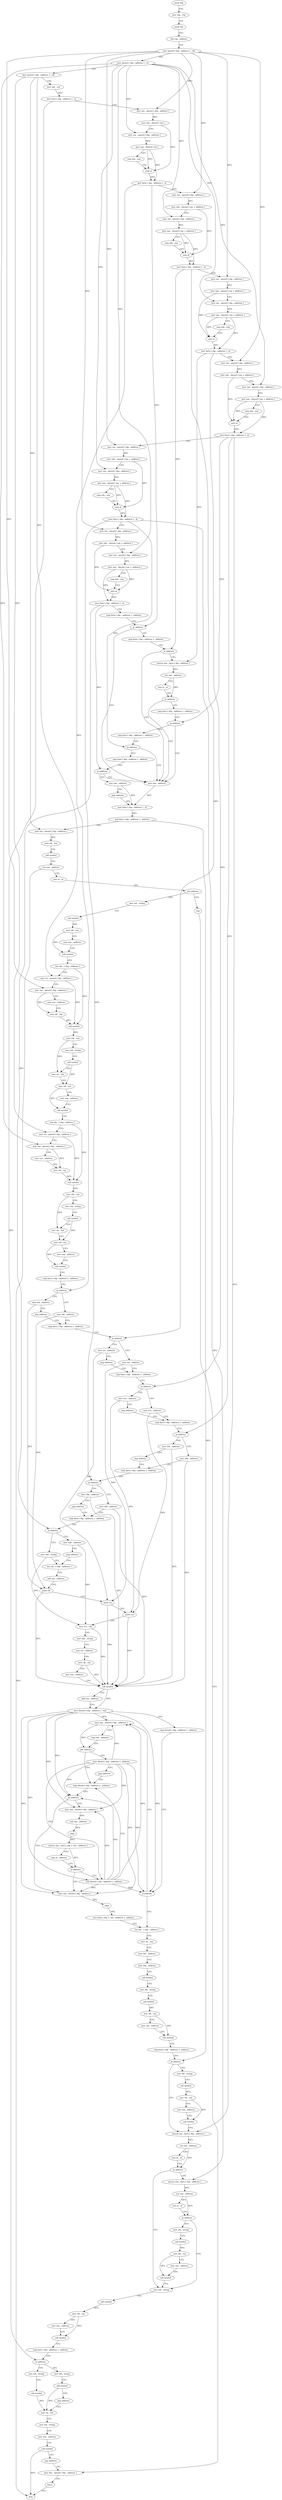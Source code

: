 digraph "func" {
"4346256" [label = "push rbp" ]
"4346257" [label = "mov rbp , rsp" ]
"4346260" [label = "push rbx" ]
"4346261" [label = "sub rsp , address" ]
"4346268" [label = "mov qword [ rbp - address ] , rdi" ]
"4346275" [label = "mov qword [ rbp - address ] , rsi" ]
"4346282" [label = "mov qword [ rbp - address ] , rdx" ]
"4346289" [label = "mov eax , ecx" ]
"4346291" [label = "mov byte [ rbp - address ] , al" ]
"4346297" [label = "mov rax , qword [ rbp - address ]" ]
"4346304" [label = "mov edx , dword [ rax ]" ]
"4346306" [label = "mov rax , qword [ rbp - address ]" ]
"4346313" [label = "mov eax , dword [ rax ]" ]
"4346315" [label = "cmp edx , eax" ]
"4346317" [label = "sete al" ]
"4346320" [label = "mov byte [ rbp - address ] , al" ]
"4346323" [label = "mov rax , qword [ rbp - address ]" ]
"4346330" [label = "mov edx , dword [ rax + address ]" ]
"4346333" [label = "mov rax , qword [ rbp - address ]" ]
"4346340" [label = "mov eax , dword [ rax + address ]" ]
"4346343" [label = "cmp edx , eax" ]
"4346345" [label = "sete al" ]
"4346348" [label = "mov byte [ rbp - address ] , al" ]
"4346351" [label = "mov rax , qword [ rbp - address ]" ]
"4346358" [label = "mov edx , dword [ rax + address ]" ]
"4346361" [label = "mov rax , qword [ rbp - address ]" ]
"4346368" [label = "mov eax , dword [ rax + address ]" ]
"4346371" [label = "cmp edx , eax" ]
"4346373" [label = "sete al" ]
"4346376" [label = "mov byte [ rbp - address ] , al" ]
"4346379" [label = "mov rax , qword [ rbp - address ]" ]
"4346386" [label = "mov edx , dword [ rax + address ]" ]
"4346389" [label = "mov rax , qword [ rbp - address ]" ]
"4346396" [label = "mov eax , dword [ rax + address ]" ]
"4346399" [label = "cmp edx , eax" ]
"4346401" [label = "sete al" ]
"4346404" [label = "mov byte [ rbp - address ] , al" ]
"4346407" [label = "mov rax , qword [ rbp - address ]" ]
"4346414" [label = "mov edx , dword [ rax + address ]" ]
"4346417" [label = "mov rax , qword [ rbp - address ]" ]
"4346424" [label = "mov eax , dword [ rax + address ]" ]
"4346427" [label = "cmp edx , eax" ]
"4346429" [label = "sete al" ]
"4346432" [label = "mov byte [ rbp - address ] , al" ]
"4346435" [label = "mov rax , qword [ rbp - address ]" ]
"4346442" [label = "mov edx , dword [ rax + address ]" ]
"4346445" [label = "mov rax , qword [ rbp - address ]" ]
"4346452" [label = "mov eax , dword [ rax + address ]" ]
"4346455" [label = "cmp edx , eax" ]
"4346457" [label = "sete al" ]
"4346460" [label = "mov byte [ rbp - address ] , al" ]
"4346463" [label = "cmp byte [ rbp - address ] , address" ]
"4346467" [label = "je address" ]
"4346511" [label = "mov eax , address" ]
"4346469" [label = "cmp byte [ rbp - address ] , address" ]
"4346516" [label = "mov byte [ rbp - address ] , al" ]
"4346473" [label = "je address" ]
"4346475" [label = "movzx eax , byte [ rbp - address ]" ]
"4347101" [label = "nop" ]
"4347102" [label = "mov rbx , qword [ rbp - address ]" ]
"4346549" [label = "mov edi , string" ]
"4346554" [label = "call symbol" ]
"4346559" [label = "mov rdi , rax" ]
"4346562" [label = "mov eax , address" ]
"4346567" [label = "call symbol" ]
"4346572" [label = "lea rdx , [ rbp - address ]" ]
"4346576" [label = "mov rsi , qword [ rbp - address ]" ]
"4346583" [label = "mov rax , qword [ rbp - address ]" ]
"4346590" [label = "mov ecx , address" ]
"4346595" [label = "mov rdi , rax" ]
"4346598" [label = "call symbol" ]
"4346603" [label = "mov rbx , rax" ]
"4346606" [label = "mov edi , string" ]
"4346611" [label = "call symbol" ]
"4346616" [label = "mov rsi , rbx" ]
"4346619" [label = "mov rdi , rax" ]
"4346622" [label = "mov eax , address" ]
"4346627" [label = "call symbol" ]
"4346632" [label = "lea rdx , [ rbp - address ]" ]
"4346636" [label = "mov rsi , qword [ rbp - address ]" ]
"4346643" [label = "mov rax , qword [ rbp - address ]" ]
"4346650" [label = "mov ecx , address" ]
"4346655" [label = "mov rdi , rax" ]
"4346658" [label = "call symbol" ]
"4346663" [label = "mov rbx , rax" ]
"4346666" [label = "mov edi , string" ]
"4346671" [label = "call symbol" ]
"4346676" [label = "mov rsi , rbx" ]
"4346679" [label = "mov rdi , rax" ]
"4346682" [label = "mov eax , address" ]
"4346687" [label = "call symbol" ]
"4346692" [label = "cmp byte [ rbp - address ] , address" ]
"4346696" [label = "je address" ]
"4346705" [label = "mov edi , address" ]
"4346698" [label = "mov edi , address" ]
"4346479" [label = "xor eax , address" ]
"4346482" [label = "test al , al" ]
"4346484" [label = "je address" ]
"4346486" [label = "cmp byte [ rbp - address ] , address" ]
"4346710" [label = "cmp byte [ rbp - address ] , address" ]
"4346703" [label = "jmp address" ]
"4346490" [label = "je address" ]
"4346492" [label = "cmp byte [ rbp - address ] , address" ]
"4346723" [label = "mov esi , address" ]
"4346728" [label = "cmp byte [ rbp - address ] , address" ]
"4346716" [label = "mov esi , address" ]
"4346721" [label = "jmp address" ]
"4346714" [label = "je address" ]
"4346496" [label = "je address" ]
"4346498" [label = "cmp byte [ rbp - address ] , address" ]
"4346741" [label = "mov ecx , address" ]
"4346746" [label = "cmp byte [ rbp - address ] , address" ]
"4346734" [label = "mov ecx , address" ]
"4346739" [label = "jmp address" ]
"4346732" [label = "je address" ]
"4346502" [label = "je address" ]
"4346504" [label = "mov eax , address" ]
"4346760" [label = "mov r9d , address" ]
"4346766" [label = "cmp byte [ rbp - address ] , address" ]
"4346752" [label = "mov r9d , address" ]
"4346758" [label = "jmp address" ]
"4346750" [label = "je address" ]
"4346509" [label = "jmp address" ]
"4346780" [label = "mov r8d , address" ]
"4346786" [label = "cmp byte [ rbp - address ] , address" ]
"4346772" [label = "mov r8d , address" ]
"4346778" [label = "jmp address" ]
"4346770" [label = "je address" ]
"4346519" [label = "and byte [ rbp - address ] , address" ]
"4346523" [label = "mov rax , qword [ rbp - address ]" ]
"4346530" [label = "mov rdi , rax" ]
"4346533" [label = "call symbol" ]
"4346538" [label = "xor eax , address" ]
"4346541" [label = "test al , al" ]
"4346543" [label = "jne address" ]
"4346799" [label = "mov edx , string" ]
"4346804" [label = "lea rax , [ rbp - address ]" ]
"4346792" [label = "mov edx , address" ]
"4346797" [label = "jmp address" ]
"4346790" [label = "je address" ]
"4346908" [label = "lea rax , [ rbp - address ]" ]
"4346912" [label = "mov rsi , rax" ]
"4346915" [label = "mov edi , address" ]
"4346920" [label = "mov eax , address" ]
"4346925" [label = "call symbol" ]
"4346930" [label = "mov edi , string" ]
"4346935" [label = "call symbol" ]
"4346940" [label = "mov rdi , rax" ]
"4346943" [label = "mov eax , address" ]
"4346948" [label = "call symbol" ]
"4346953" [label = "cmp byte [ rbp - address ] , address" ]
"4346957" [label = "je address" ]
"4346982" [label = "movzx eax , byte [ rbp - address ]" ]
"4346959" [label = "mov edi , string" ]
"4346854" [label = "mov eax , dword [ rbp - address ]" ]
"4346857" [label = "cmp eax , address" ]
"4346860" [label = "jbe address" ]
"4346875" [label = "cmp dword [ rbp - address ] , address" ]
"4346862" [label = "mov dword [ rbp - address ] , address" ]
"4346808" [label = "sub rsp , address" ]
"4346812" [label = "push rdi" ]
"4346813" [label = "push rsi" ]
"4346814" [label = "push rcx" ]
"4346815" [label = "mov rcx , rdx" ]
"4346818" [label = "mov edx , string" ]
"4346823" [label = "mov esi , address" ]
"4346828" [label = "mov rdi , rax" ]
"4346831" [label = "mov eax , address" ]
"4346836" [label = "call symbol" ]
"4346841" [label = "add rsp , address" ]
"4346845" [label = "mov dword [ rbp - address ] , eax" ]
"4346848" [label = "cmp dword [ rbp - address ] , address" ]
"4346852" [label = "js address" ]
"4346986" [label = "xor eax , address" ]
"4346989" [label = "test al , al" ]
"4346991" [label = "je address" ]
"4347027" [label = "mov edi , string" ]
"4346993" [label = "movzx eax , byte [ rbp - address ]" ]
"4346964" [label = "call symbol" ]
"4346969" [label = "mov rdi , rax" ]
"4346972" [label = "mov eax , address" ]
"4346977" [label = "call symbol" ]
"4346879" [label = "jle address" ]
"4346898" [label = "mov eax , dword [ rbp - address ]" ]
"4346881" [label = "mov eax , dword [ rbp - address ]" ]
"4346869" [label = "jmp address" ]
"4347032" [label = "call symbol" ]
"4347037" [label = "mov rdi , rax" ]
"4347040" [label = "mov eax , address" ]
"4347045" [label = "call symbol" ]
"4347050" [label = "cmp byte [ rbp - address ] , address" ]
"4347057" [label = "je address" ]
"4347071" [label = "mov edi , string" ]
"4347059" [label = "mov edi , string" ]
"4346997" [label = "xor eax , address" ]
"4347000" [label = "test al , al" ]
"4347002" [label = "je address" ]
"4347004" [label = "mov edi , string" ]
"4346901" [label = "cdqe" ]
"4346903" [label = "mov byte [ rbp + rax - address ] , address" ]
"4346884" [label = "sub eax , address" ]
"4346887" [label = "cdqe" ]
"4346889" [label = "movzx eax , byte [ rbp + rax - address ]" ]
"4346894" [label = "cmp al , address" ]
"4346896" [label = "je address" ]
"4346871" [label = "sub dword [ rbp - address ] , address" ]
"4347076" [label = "call symbol" ]
"4347081" [label = "mov rsi , rax" ]
"4347064" [label = "call symbol" ]
"4347069" [label = "jmp address" ]
"4347009" [label = "call symbol" ]
"4347014" [label = "mov rdi , rax" ]
"4347017" [label = "mov eax , address" ]
"4347022" [label = "call symbol" ]
"4347106" [label = "leave" ]
"4347107" [label = "retn" ]
"4347084" [label = "mov edi , string" ]
"4347089" [label = "mov eax , address" ]
"4347094" [label = "call symbol" ]
"4347099" [label = "jmp address" ]
"4346256" -> "4346257" [ label = "CFG" ]
"4346257" -> "4346260" [ label = "CFG" ]
"4346260" -> "4346261" [ label = "CFG" ]
"4346261" -> "4346268" [ label = "CFG" ]
"4346268" -> "4346275" [ label = "CFG" ]
"4346268" -> "4346297" [ label = "DFG" ]
"4346268" -> "4346323" [ label = "DFG" ]
"4346268" -> "4346351" [ label = "DFG" ]
"4346268" -> "4346379" [ label = "DFG" ]
"4346268" -> "4346407" [ label = "DFG" ]
"4346268" -> "4346435" [ label = "DFG" ]
"4346268" -> "4346583" [ label = "DFG" ]
"4346275" -> "4346282" [ label = "CFG" ]
"4346275" -> "4346306" [ label = "DFG" ]
"4346275" -> "4346333" [ label = "DFG" ]
"4346275" -> "4346361" [ label = "DFG" ]
"4346275" -> "4346389" [ label = "DFG" ]
"4346275" -> "4346417" [ label = "DFG" ]
"4346275" -> "4346445" [ label = "DFG" ]
"4346275" -> "4346643" [ label = "DFG" ]
"4346282" -> "4346289" [ label = "CFG" ]
"4346282" -> "4346523" [ label = "DFG" ]
"4346282" -> "4346576" [ label = "DFG" ]
"4346282" -> "4346636" [ label = "DFG" ]
"4346289" -> "4346291" [ label = "DFG" ]
"4346291" -> "4346297" [ label = "CFG" ]
"4346291" -> "4347057" [ label = "DFG" ]
"4346297" -> "4346304" [ label = "DFG" ]
"4346304" -> "4346306" [ label = "CFG" ]
"4346304" -> "4346317" [ label = "DFG" ]
"4346306" -> "4346313" [ label = "DFG" ]
"4346313" -> "4346315" [ label = "CFG" ]
"4346313" -> "4346317" [ label = "DFG" ]
"4346313" -> "4346320" [ label = "DFG" ]
"4346315" -> "4346317" [ label = "CFG" ]
"4346317" -> "4346320" [ label = "DFG" ]
"4346320" -> "4346323" [ label = "CFG" ]
"4346320" -> "4346467" [ label = "DFG" ]
"4346320" -> "4346696" [ label = "DFG" ]
"4346323" -> "4346330" [ label = "DFG" ]
"4346330" -> "4346333" [ label = "CFG" ]
"4346330" -> "4346345" [ label = "DFG" ]
"4346333" -> "4346340" [ label = "DFG" ]
"4346340" -> "4346343" [ label = "CFG" ]
"4346340" -> "4346345" [ label = "DFG" ]
"4346340" -> "4346348" [ label = "DFG" ]
"4346343" -> "4346345" [ label = "CFG" ]
"4346345" -> "4346348" [ label = "DFG" ]
"4346348" -> "4346351" [ label = "CFG" ]
"4346348" -> "4346473" [ label = "DFG" ]
"4346348" -> "4346714" [ label = "DFG" ]
"4346351" -> "4346358" [ label = "DFG" ]
"4346358" -> "4346361" [ label = "CFG" ]
"4346358" -> "4346373" [ label = "DFG" ]
"4346361" -> "4346368" [ label = "DFG" ]
"4346368" -> "4346371" [ label = "CFG" ]
"4346368" -> "4346373" [ label = "DFG" ]
"4346368" -> "4346376" [ label = "DFG" ]
"4346371" -> "4346373" [ label = "CFG" ]
"4346373" -> "4346376" [ label = "DFG" ]
"4346376" -> "4346379" [ label = "CFG" ]
"4346376" -> "4346475" [ label = "DFG" ]
"4346376" -> "4346732" [ label = "DFG" ]
"4346379" -> "4346386" [ label = "DFG" ]
"4346386" -> "4346389" [ label = "CFG" ]
"4346386" -> "4346401" [ label = "DFG" ]
"4346389" -> "4346396" [ label = "DFG" ]
"4346396" -> "4346399" [ label = "CFG" ]
"4346396" -> "4346401" [ label = "DFG" ]
"4346396" -> "4346404" [ label = "DFG" ]
"4346399" -> "4346401" [ label = "CFG" ]
"4346401" -> "4346404" [ label = "DFG" ]
"4346404" -> "4346407" [ label = "CFG" ]
"4346404" -> "4346490" [ label = "DFG" ]
"4346404" -> "4346750" [ label = "DFG" ]
"4346404" -> "4346982" [ label = "DFG" ]
"4346407" -> "4346414" [ label = "DFG" ]
"4346414" -> "4346417" [ label = "CFG" ]
"4346414" -> "4346429" [ label = "DFG" ]
"4346417" -> "4346424" [ label = "DFG" ]
"4346424" -> "4346427" [ label = "CFG" ]
"4346424" -> "4346429" [ label = "DFG" ]
"4346424" -> "4346432" [ label = "DFG" ]
"4346427" -> "4346429" [ label = "CFG" ]
"4346429" -> "4346432" [ label = "DFG" ]
"4346432" -> "4346435" [ label = "CFG" ]
"4346432" -> "4346496" [ label = "DFG" ]
"4346432" -> "4346770" [ label = "DFG" ]
"4346432" -> "4346993" [ label = "DFG" ]
"4346435" -> "4346442" [ label = "DFG" ]
"4346442" -> "4346445" [ label = "CFG" ]
"4346442" -> "4346457" [ label = "DFG" ]
"4346445" -> "4346452" [ label = "DFG" ]
"4346452" -> "4346455" [ label = "CFG" ]
"4346452" -> "4346457" [ label = "DFG" ]
"4346452" -> "4346460" [ label = "DFG" ]
"4346455" -> "4346457" [ label = "CFG" ]
"4346457" -> "4346460" [ label = "DFG" ]
"4346460" -> "4346463" [ label = "CFG" ]
"4346460" -> "4346502" [ label = "DFG" ]
"4346460" -> "4346790" [ label = "DFG" ]
"4346463" -> "4346467" [ label = "CFG" ]
"4346467" -> "4346511" [ label = "CFG" ]
"4346467" -> "4346469" [ label = "CFG" ]
"4346511" -> "4346516" [ label = "DFG" ]
"4346469" -> "4346473" [ label = "CFG" ]
"4346516" -> "4346519" [ label = "DFG" ]
"4346473" -> "4346511" [ label = "CFG" ]
"4346473" -> "4346475" [ label = "CFG" ]
"4346475" -> "4346479" [ label = "DFG" ]
"4347101" -> "4347102" [ label = "CFG" ]
"4347102" -> "4347106" [ label = "CFG" ]
"4346549" -> "4346554" [ label = "CFG" ]
"4346554" -> "4346559" [ label = "DFG" ]
"4346559" -> "4346562" [ label = "CFG" ]
"4346559" -> "4346567" [ label = "DFG" ]
"4346562" -> "4346567" [ label = "CFG" ]
"4346567" -> "4346572" [ label = "CFG" ]
"4346572" -> "4346576" [ label = "CFG" ]
"4346572" -> "4346598" [ label = "DFG" ]
"4346576" -> "4346583" [ label = "CFG" ]
"4346576" -> "4346598" [ label = "DFG" ]
"4346583" -> "4346590" [ label = "CFG" ]
"4346583" -> "4346595" [ label = "DFG" ]
"4346590" -> "4346595" [ label = "CFG" ]
"4346595" -> "4346598" [ label = "DFG" ]
"4346598" -> "4346603" [ label = "DFG" ]
"4346603" -> "4346606" [ label = "CFG" ]
"4346603" -> "4346616" [ label = "DFG" ]
"4346606" -> "4346611" [ label = "CFG" ]
"4346611" -> "4346616" [ label = "CFG" ]
"4346611" -> "4346619" [ label = "DFG" ]
"4346616" -> "4346619" [ label = "CFG" ]
"4346619" -> "4346622" [ label = "CFG" ]
"4346619" -> "4346627" [ label = "DFG" ]
"4346622" -> "4346627" [ label = "CFG" ]
"4346627" -> "4346632" [ label = "CFG" ]
"4346632" -> "4346636" [ label = "CFG" ]
"4346632" -> "4346658" [ label = "DFG" ]
"4346636" -> "4346643" [ label = "CFG" ]
"4346636" -> "4346658" [ label = "DFG" ]
"4346643" -> "4346650" [ label = "CFG" ]
"4346643" -> "4346655" [ label = "DFG" ]
"4346650" -> "4346655" [ label = "CFG" ]
"4346655" -> "4346658" [ label = "DFG" ]
"4346658" -> "4346663" [ label = "DFG" ]
"4346663" -> "4346666" [ label = "CFG" ]
"4346663" -> "4346676" [ label = "DFG" ]
"4346666" -> "4346671" [ label = "CFG" ]
"4346671" -> "4346676" [ label = "CFG" ]
"4346671" -> "4346679" [ label = "DFG" ]
"4346676" -> "4346679" [ label = "CFG" ]
"4346679" -> "4346682" [ label = "CFG" ]
"4346679" -> "4346687" [ label = "DFG" ]
"4346682" -> "4346687" [ label = "CFG" ]
"4346687" -> "4346692" [ label = "CFG" ]
"4346692" -> "4346696" [ label = "CFG" ]
"4346696" -> "4346705" [ label = "CFG" ]
"4346696" -> "4346698" [ label = "CFG" ]
"4346705" -> "4346710" [ label = "CFG" ]
"4346705" -> "4346812" [ label = "DFG" ]
"4346698" -> "4346703" [ label = "CFG" ]
"4346698" -> "4346812" [ label = "DFG" ]
"4346479" -> "4346482" [ label = "CFG" ]
"4346479" -> "4346484" [ label = "DFG" ]
"4346482" -> "4346484" [ label = "CFG" ]
"4346484" -> "4346511" [ label = "CFG" ]
"4346484" -> "4346486" [ label = "CFG" ]
"4346486" -> "4346490" [ label = "CFG" ]
"4346710" -> "4346714" [ label = "CFG" ]
"4346703" -> "4346710" [ label = "CFG" ]
"4346490" -> "4346511" [ label = "CFG" ]
"4346490" -> "4346492" [ label = "CFG" ]
"4346492" -> "4346496" [ label = "CFG" ]
"4346723" -> "4346728" [ label = "CFG" ]
"4346723" -> "4346813" [ label = "DFG" ]
"4346728" -> "4346732" [ label = "CFG" ]
"4346716" -> "4346721" [ label = "CFG" ]
"4346716" -> "4346813" [ label = "DFG" ]
"4346721" -> "4346728" [ label = "CFG" ]
"4346714" -> "4346723" [ label = "CFG" ]
"4346714" -> "4346716" [ label = "CFG" ]
"4346496" -> "4346511" [ label = "CFG" ]
"4346496" -> "4346498" [ label = "CFG" ]
"4346498" -> "4346502" [ label = "CFG" ]
"4346741" -> "4346746" [ label = "CFG" ]
"4346741" -> "4346814" [ label = "DFG" ]
"4346746" -> "4346750" [ label = "CFG" ]
"4346734" -> "4346739" [ label = "CFG" ]
"4346734" -> "4346814" [ label = "DFG" ]
"4346739" -> "4346746" [ label = "CFG" ]
"4346732" -> "4346741" [ label = "CFG" ]
"4346732" -> "4346734" [ label = "CFG" ]
"4346502" -> "4346511" [ label = "CFG" ]
"4346502" -> "4346504" [ label = "CFG" ]
"4346504" -> "4346509" [ label = "CFG" ]
"4346504" -> "4346516" [ label = "DFG" ]
"4346760" -> "4346766" [ label = "CFG" ]
"4346760" -> "4346836" [ label = "DFG" ]
"4346766" -> "4346770" [ label = "CFG" ]
"4346752" -> "4346758" [ label = "CFG" ]
"4346752" -> "4346836" [ label = "DFG" ]
"4346758" -> "4346766" [ label = "CFG" ]
"4346750" -> "4346760" [ label = "CFG" ]
"4346750" -> "4346752" [ label = "CFG" ]
"4346509" -> "4346516" [ label = "CFG" ]
"4346780" -> "4346786" [ label = "CFG" ]
"4346780" -> "4346836" [ label = "DFG" ]
"4346786" -> "4346790" [ label = "CFG" ]
"4346772" -> "4346778" [ label = "CFG" ]
"4346772" -> "4346836" [ label = "DFG" ]
"4346778" -> "4346786" [ label = "CFG" ]
"4346770" -> "4346780" [ label = "CFG" ]
"4346770" -> "4346772" [ label = "CFG" ]
"4346519" -> "4346523" [ label = "CFG" ]
"4346519" -> "4346957" [ label = "DFG" ]
"4346523" -> "4346530" [ label = "DFG" ]
"4346530" -> "4346533" [ label = "CFG" ]
"4346533" -> "4346538" [ label = "CFG" ]
"4346538" -> "4346541" [ label = "CFG" ]
"4346538" -> "4347107" [ label = "DFG" ]
"4346541" -> "4346543" [ label = "CFG" ]
"4346543" -> "4347101" [ label = "CFG" ]
"4346543" -> "4346549" [ label = "CFG" ]
"4346799" -> "4346804" [ label = "CFG" ]
"4346799" -> "4346815" [ label = "DFG" ]
"4346804" -> "4346808" [ label = "CFG" ]
"4346792" -> "4346797" [ label = "CFG" ]
"4346792" -> "4346815" [ label = "DFG" ]
"4346797" -> "4346804" [ label = "CFG" ]
"4346790" -> "4346799" [ label = "CFG" ]
"4346790" -> "4346792" [ label = "CFG" ]
"4346908" -> "4346912" [ label = "CFG" ]
"4346912" -> "4346915" [ label = "CFG" ]
"4346915" -> "4346920" [ label = "CFG" ]
"4346920" -> "4346925" [ label = "CFG" ]
"4346925" -> "4346930" [ label = "CFG" ]
"4346930" -> "4346935" [ label = "CFG" ]
"4346935" -> "4346940" [ label = "DFG" ]
"4346940" -> "4346943" [ label = "CFG" ]
"4346940" -> "4346948" [ label = "DFG" ]
"4346943" -> "4346948" [ label = "CFG" ]
"4346948" -> "4346953" [ label = "CFG" ]
"4346953" -> "4346957" [ label = "CFG" ]
"4346957" -> "4346982" [ label = "CFG" ]
"4346957" -> "4346959" [ label = "CFG" ]
"4346982" -> "4346986" [ label = "DFG" ]
"4346959" -> "4346964" [ label = "CFG" ]
"4346854" -> "4346857" [ label = "CFG" ]
"4346854" -> "4346860" [ label = "DFG" ]
"4346857" -> "4346860" [ label = "CFG" ]
"4346860" -> "4346875" [ label = "CFG" ]
"4346860" -> "4346862" [ label = "CFG" ]
"4346875" -> "4346879" [ label = "CFG" ]
"4346862" -> "4346869" [ label = "CFG" ]
"4346862" -> "4346852" [ label = "DFG" ]
"4346862" -> "4346854" [ label = "DFG" ]
"4346862" -> "4346879" [ label = "DFG" ]
"4346862" -> "4346898" [ label = "DFG" ]
"4346862" -> "4346881" [ label = "DFG" ]
"4346862" -> "4346871" [ label = "DFG" ]
"4346808" -> "4346812" [ label = "CFG" ]
"4346812" -> "4346813" [ label = "CFG" ]
"4346812" -> "4346836" [ label = "DFG" ]
"4346813" -> "4346814" [ label = "CFG" ]
"4346813" -> "4346836" [ label = "DFG" ]
"4346814" -> "4346815" [ label = "CFG" ]
"4346814" -> "4346836" [ label = "DFG" ]
"4346815" -> "4346818" [ label = "CFG" ]
"4346815" -> "4346836" [ label = "DFG" ]
"4346818" -> "4346823" [ label = "CFG" ]
"4346823" -> "4346828" [ label = "CFG" ]
"4346828" -> "4346831" [ label = "CFG" ]
"4346828" -> "4346836" [ label = "DFG" ]
"4346831" -> "4346836" [ label = "CFG" ]
"4346836" -> "4346841" [ label = "CFG" ]
"4346836" -> "4346845" [ label = "DFG" ]
"4346841" -> "4346845" [ label = "CFG" ]
"4346845" -> "4346848" [ label = "CFG" ]
"4346845" -> "4346852" [ label = "DFG" ]
"4346845" -> "4346854" [ label = "DFG" ]
"4346845" -> "4346879" [ label = "DFG" ]
"4346845" -> "4346898" [ label = "DFG" ]
"4346845" -> "4346881" [ label = "DFG" ]
"4346845" -> "4346871" [ label = "DFG" ]
"4346848" -> "4346852" [ label = "CFG" ]
"4346852" -> "4346908" [ label = "CFG" ]
"4346852" -> "4346854" [ label = "CFG" ]
"4346986" -> "4346989" [ label = "CFG" ]
"4346986" -> "4346991" [ label = "DFG" ]
"4346989" -> "4346991" [ label = "CFG" ]
"4346991" -> "4347027" [ label = "CFG" ]
"4346991" -> "4346993" [ label = "CFG" ]
"4347027" -> "4347032" [ label = "CFG" ]
"4346993" -> "4346997" [ label = "DFG" ]
"4346964" -> "4346969" [ label = "DFG" ]
"4346969" -> "4346972" [ label = "CFG" ]
"4346969" -> "4346977" [ label = "DFG" ]
"4346972" -> "4346977" [ label = "CFG" ]
"4346977" -> "4346982" [ label = "CFG" ]
"4346879" -> "4346898" [ label = "CFG" ]
"4346879" -> "4346881" [ label = "CFG" ]
"4346898" -> "4346901" [ label = "DFG" ]
"4346881" -> "4346884" [ label = "DFG" ]
"4346869" -> "4346875" [ label = "CFG" ]
"4347032" -> "4347037" [ label = "DFG" ]
"4347037" -> "4347040" [ label = "CFG" ]
"4347037" -> "4347045" [ label = "DFG" ]
"4347040" -> "4347045" [ label = "CFG" ]
"4347045" -> "4347050" [ label = "CFG" ]
"4347050" -> "4347057" [ label = "CFG" ]
"4347057" -> "4347071" [ label = "CFG" ]
"4347057" -> "4347059" [ label = "CFG" ]
"4347071" -> "4347076" [ label = "CFG" ]
"4347059" -> "4347064" [ label = "CFG" ]
"4346997" -> "4347000" [ label = "CFG" ]
"4346997" -> "4347002" [ label = "DFG" ]
"4347000" -> "4347002" [ label = "CFG" ]
"4347002" -> "4347027" [ label = "CFG" ]
"4347002" -> "4347004" [ label = "CFG" ]
"4347004" -> "4347009" [ label = "CFG" ]
"4346901" -> "4346903" [ label = "DFG" ]
"4346903" -> "4346908" [ label = "CFG" ]
"4346884" -> "4346887" [ label = "DFG" ]
"4346887" -> "4346889" [ label = "DFG" ]
"4346889" -> "4346894" [ label = "CFG" ]
"4346889" -> "4346896" [ label = "DFG" ]
"4346894" -> "4346896" [ label = "CFG" ]
"4346896" -> "4346871" [ label = "CFG" ]
"4346896" -> "4346898" [ label = "CFG" ]
"4346871" -> "4346875" [ label = "CFG" ]
"4346871" -> "4346852" [ label = "DFG" ]
"4346871" -> "4346854" [ label = "DFG" ]
"4346871" -> "4346879" [ label = "DFG" ]
"4346871" -> "4346898" [ label = "DFG" ]
"4346871" -> "4346881" [ label = "DFG" ]
"4347076" -> "4347081" [ label = "DFG" ]
"4347081" -> "4347084" [ label = "CFG" ]
"4347064" -> "4347069" [ label = "CFG" ]
"4347064" -> "4347081" [ label = "DFG" ]
"4347069" -> "4347081" [ label = "CFG" ]
"4347009" -> "4347014" [ label = "DFG" ]
"4347014" -> "4347017" [ label = "CFG" ]
"4347014" -> "4347022" [ label = "DFG" ]
"4347017" -> "4347022" [ label = "CFG" ]
"4347022" -> "4347027" [ label = "CFG" ]
"4347106" -> "4347107" [ label = "CFG" ]
"4347084" -> "4347089" [ label = "CFG" ]
"4347089" -> "4347094" [ label = "CFG" ]
"4347094" -> "4347099" [ label = "CFG" ]
"4347094" -> "4347107" [ label = "DFG" ]
"4347099" -> "4347102" [ label = "CFG" ]
}
